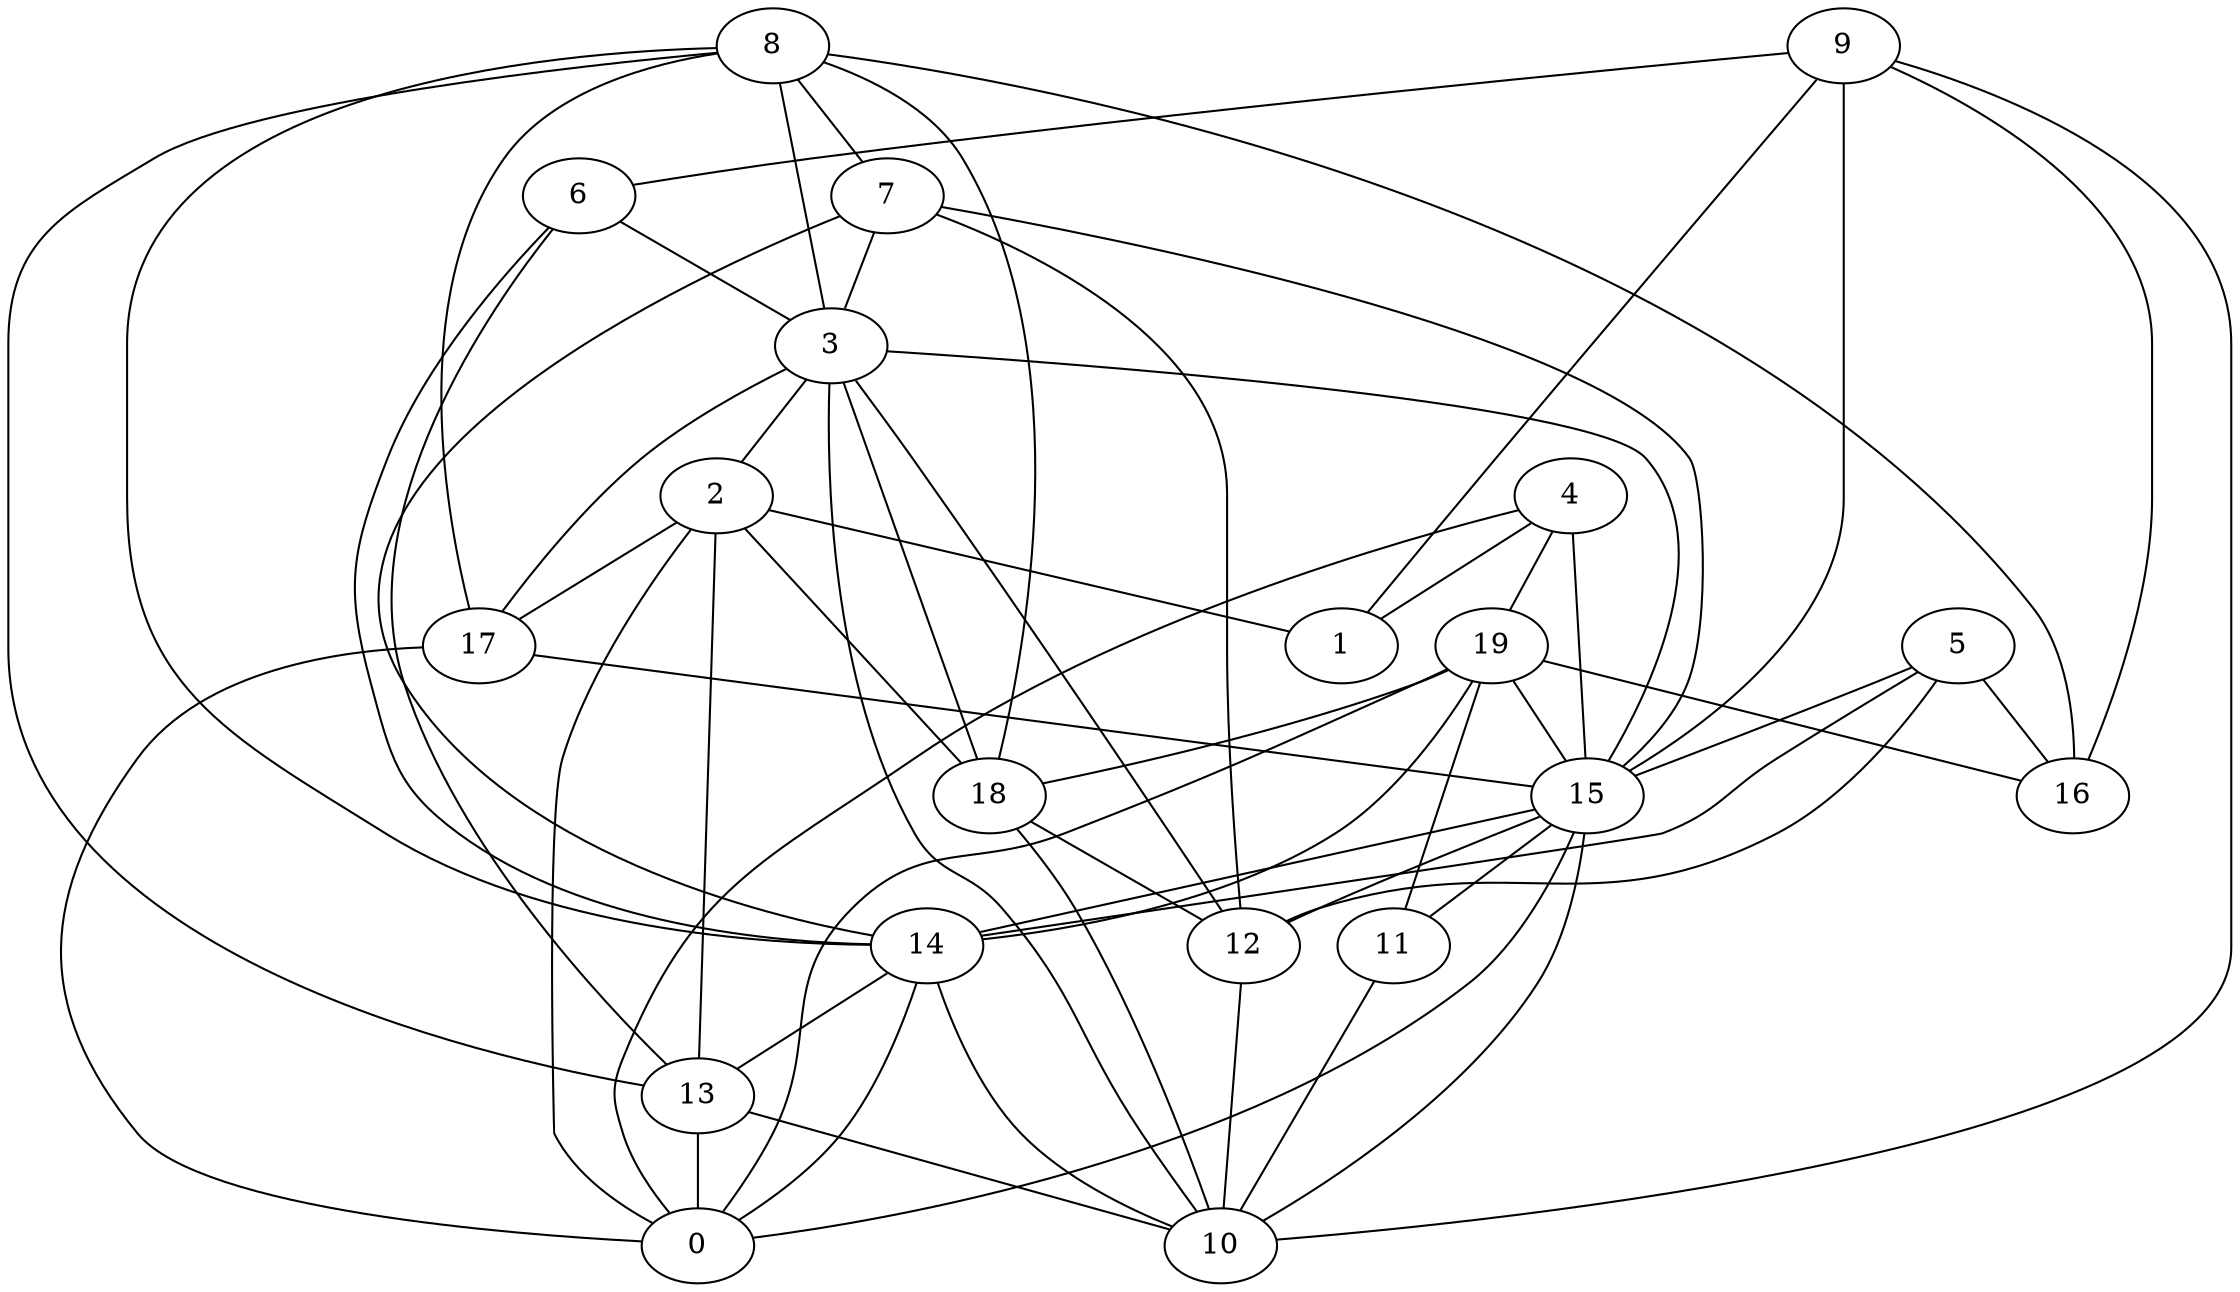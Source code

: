 digraph GG_graph {

subgraph G_graph {
edge [color = black]
"4" -> "1" [dir = none]
"4" -> "15" [dir = none]
"4" -> "0" [dir = none]
"5" -> "15" [dir = none]
"5" -> "16" [dir = none]
"2" -> "13" [dir = none]
"2" -> "0" [dir = none]
"2" -> "1" [dir = none]
"2" -> "18" [dir = none]
"2" -> "17" [dir = none]
"8" -> "7" [dir = none]
"8" -> "13" [dir = none]
"8" -> "16" [dir = none]
"3" -> "10" [dir = none]
"3" -> "2" [dir = none]
"9" -> "15" [dir = none]
"9" -> "10" [dir = none]
"9" -> "16" [dir = none]
"9" -> "1" [dir = none]
"9" -> "6" [dir = none]
"6" -> "14" [dir = none]
"19" -> "16" [dir = none]
"19" -> "11" [dir = none]
"19" -> "14" [dir = none]
"19" -> "15" [dir = none]
"19" -> "18" [dir = none]
"12" -> "10" [dir = none]
"17" -> "15" [dir = none]
"7" -> "14" [dir = none]
"7" -> "12" [dir = none]
"15" -> "0" [dir = none]
"15" -> "10" [dir = none]
"15" -> "14" [dir = none]
"18" -> "10" [dir = none]
"11" -> "10" [dir = none]
"14" -> "10" [dir = none]
"14" -> "0" [dir = none]
"14" -> "13" [dir = none]
"15" -> "11" [dir = none]
"7" -> "3" [dir = none]
"18" -> "12" [dir = none]
"17" -> "0" [dir = none]
"8" -> "14" [dir = none]
"3" -> "15" [dir = none]
"19" -> "0" [dir = none]
"15" -> "12" [dir = none]
"13" -> "10" [dir = none]
"8" -> "18" [dir = none]
"5" -> "12" [dir = none]
"7" -> "15" [dir = none]
"6" -> "3" [dir = none]
"3" -> "17" [dir = none]
"6" -> "13" [dir = none]
"8" -> "17" [dir = none]
"4" -> "19" [dir = none]
"3" -> "18" [dir = none]
"3" -> "12" [dir = none]
"13" -> "0" [dir = none]
"8" -> "3" [dir = none]
"5" -> "14" [dir = none]
}

}
